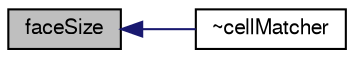 digraph "faceSize"
{
  bgcolor="transparent";
  edge [fontname="FreeSans",fontsize="10",labelfontname="FreeSans",labelfontsize="10"];
  node [fontname="FreeSans",fontsize="10",shape=record];
  rankdir="LR";
  Node1034 [label="faceSize",height=0.2,width=0.4,color="black", fillcolor="grey75", style="filled", fontcolor="black"];
  Node1034 -> Node1035 [dir="back",color="midnightblue",fontsize="10",style="solid",fontname="FreeSans"];
  Node1035 [label="~cellMatcher",height=0.2,width=0.4,color="black",URL="$a27166.html#a8044cd6c0bf054837c0d93645974858b",tooltip="Destructor. "];
}
